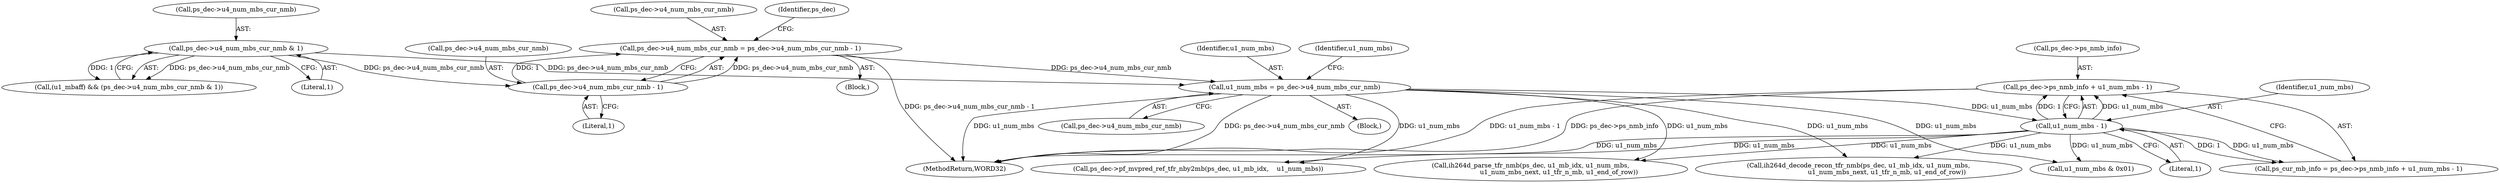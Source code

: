 digraph "0_Android_0b23c81c3dd9ec38f7e6806a3955fed1925541a0_1@pointer" {
"1000575" [label="(Call,ps_dec->ps_nmb_info + u1_num_mbs - 1)"];
"1000579" [label="(Call,u1_num_mbs - 1)"];
"1000565" [label="(Call,u1_num_mbs = ps_dec->u4_num_mbs_cur_nmb)"];
"1000552" [label="(Call,ps_dec->u4_num_mbs_cur_nmb = ps_dec->u4_num_mbs_cur_nmb - 1)"];
"1000556" [label="(Call,ps_dec->u4_num_mbs_cur_nmb - 1)"];
"1000546" [label="(Call,ps_dec->u4_num_mbs_cur_nmb & 1)"];
"1000560" [label="(Literal,1)"];
"1000576" [label="(Call,ps_dec->ps_nmb_info)"];
"1000580" [label="(Identifier,u1_num_mbs)"];
"1000660" [label="(Call,ps_dec->pf_mvpred_ref_tfr_nby2mb(ps_dec, u1_mb_idx,    u1_num_mbs))"];
"1000575" [label="(Call,ps_dec->ps_nmb_info + u1_num_mbs - 1)"];
"1000573" [label="(Call,ps_cur_mb_info = ps_dec->ps_nmb_info + u1_num_mbs - 1)"];
"1000544" [label="(Call,(u1_mbaff) && (ps_dec->u4_num_mbs_cur_nmb & 1))"];
"1000542" [label="(Block,)"];
"1000581" [label="(Literal,1)"];
"1000565" [label="(Call,u1_num_mbs = ps_dec->u4_num_mbs_cur_nmb)"];
"1000552" [label="(Call,ps_dec->u4_num_mbs_cur_nmb = ps_dec->u4_num_mbs_cur_nmb - 1)"];
"1000557" [label="(Call,ps_dec->u4_num_mbs_cur_nmb)"];
"1000567" [label="(Call,ps_dec->u4_num_mbs_cur_nmb)"];
"1000707" [label="(Call,ih264d_parse_tfr_nmb(ps_dec, u1_mb_idx, u1_num_mbs,\n                            u1_num_mbs_next, u1_tfr_n_mb, u1_end_of_row))"];
"1000547" [label="(Call,ps_dec->u4_num_mbs_cur_nmb)"];
"1000550" [label="(Literal,1)"];
"1000566" [label="(Identifier,u1_num_mbs)"];
"1000571" [label="(Identifier,u1_num_mbs)"];
"1000546" [label="(Call,ps_dec->u4_num_mbs_cur_nmb & 1)"];
"1000579" [label="(Call,u1_num_mbs - 1)"];
"1001427" [label="(MethodReturn,WORD32)"];
"1000721" [label="(Call,ih264d_decode_recon_tfr_nmb(ps_dec, u1_mb_idx, u1_num_mbs,\n                            u1_num_mbs_next, u1_tfr_n_mb, u1_end_of_row))"];
"1000553" [label="(Call,ps_dec->u4_num_mbs_cur_nmb)"];
"1000551" [label="(Block,)"];
"1000556" [label="(Call,ps_dec->u4_num_mbs_cur_nmb - 1)"];
"1000563" [label="(Identifier,ps_dec)"];
"1000688" [label="(Call,u1_num_mbs & 0x01)"];
"1000575" -> "1000573"  [label="AST: "];
"1000575" -> "1000579"  [label="CFG: "];
"1000576" -> "1000575"  [label="AST: "];
"1000579" -> "1000575"  [label="AST: "];
"1000573" -> "1000575"  [label="CFG: "];
"1000575" -> "1001427"  [label="DDG: u1_num_mbs - 1"];
"1000575" -> "1001427"  [label="DDG: ps_dec->ps_nmb_info"];
"1000579" -> "1000575"  [label="DDG: u1_num_mbs"];
"1000579" -> "1000575"  [label="DDG: 1"];
"1000579" -> "1000581"  [label="CFG: "];
"1000580" -> "1000579"  [label="AST: "];
"1000581" -> "1000579"  [label="AST: "];
"1000579" -> "1001427"  [label="DDG: u1_num_mbs"];
"1000579" -> "1000573"  [label="DDG: u1_num_mbs"];
"1000579" -> "1000573"  [label="DDG: 1"];
"1000565" -> "1000579"  [label="DDG: u1_num_mbs"];
"1000579" -> "1000660"  [label="DDG: u1_num_mbs"];
"1000579" -> "1000688"  [label="DDG: u1_num_mbs"];
"1000579" -> "1000707"  [label="DDG: u1_num_mbs"];
"1000579" -> "1000721"  [label="DDG: u1_num_mbs"];
"1000565" -> "1000542"  [label="AST: "];
"1000565" -> "1000567"  [label="CFG: "];
"1000566" -> "1000565"  [label="AST: "];
"1000567" -> "1000565"  [label="AST: "];
"1000571" -> "1000565"  [label="CFG: "];
"1000565" -> "1001427"  [label="DDG: u1_num_mbs"];
"1000565" -> "1001427"  [label="DDG: ps_dec->u4_num_mbs_cur_nmb"];
"1000552" -> "1000565"  [label="DDG: ps_dec->u4_num_mbs_cur_nmb"];
"1000546" -> "1000565"  [label="DDG: ps_dec->u4_num_mbs_cur_nmb"];
"1000565" -> "1000660"  [label="DDG: u1_num_mbs"];
"1000565" -> "1000688"  [label="DDG: u1_num_mbs"];
"1000565" -> "1000707"  [label="DDG: u1_num_mbs"];
"1000565" -> "1000721"  [label="DDG: u1_num_mbs"];
"1000552" -> "1000551"  [label="AST: "];
"1000552" -> "1000556"  [label="CFG: "];
"1000553" -> "1000552"  [label="AST: "];
"1000556" -> "1000552"  [label="AST: "];
"1000563" -> "1000552"  [label="CFG: "];
"1000552" -> "1001427"  [label="DDG: ps_dec->u4_num_mbs_cur_nmb - 1"];
"1000556" -> "1000552"  [label="DDG: ps_dec->u4_num_mbs_cur_nmb"];
"1000556" -> "1000552"  [label="DDG: 1"];
"1000556" -> "1000560"  [label="CFG: "];
"1000557" -> "1000556"  [label="AST: "];
"1000560" -> "1000556"  [label="AST: "];
"1000546" -> "1000556"  [label="DDG: ps_dec->u4_num_mbs_cur_nmb"];
"1000546" -> "1000544"  [label="AST: "];
"1000546" -> "1000550"  [label="CFG: "];
"1000547" -> "1000546"  [label="AST: "];
"1000550" -> "1000546"  [label="AST: "];
"1000544" -> "1000546"  [label="CFG: "];
"1000546" -> "1000544"  [label="DDG: ps_dec->u4_num_mbs_cur_nmb"];
"1000546" -> "1000544"  [label="DDG: 1"];
}
